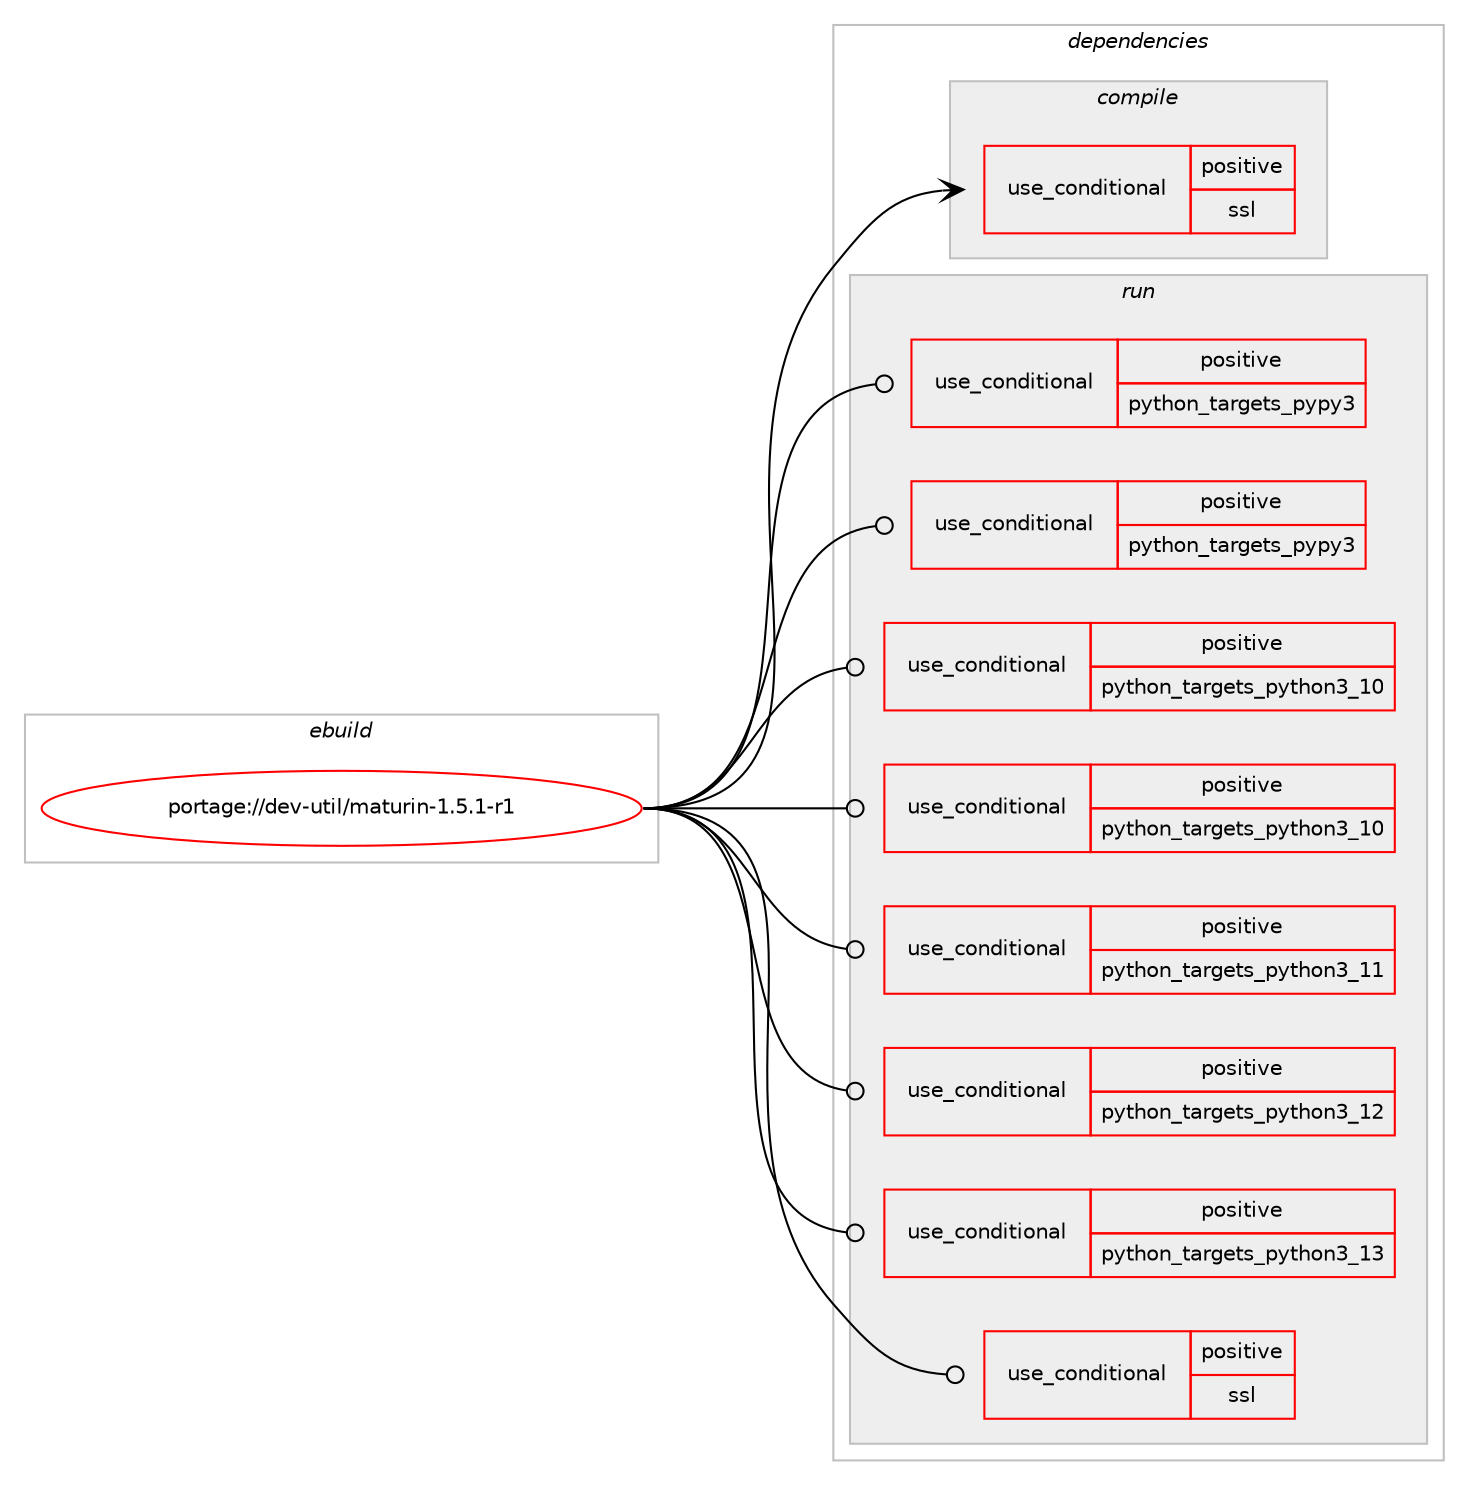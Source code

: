 digraph prolog {

# *************
# Graph options
# *************

newrank=true;
concentrate=true;
compound=true;
graph [rankdir=LR,fontname=Helvetica,fontsize=10,ranksep=1.5];#, ranksep=2.5, nodesep=0.2];
edge  [arrowhead=vee];
node  [fontname=Helvetica,fontsize=10];

# **********
# The ebuild
# **********

subgraph cluster_leftcol {
color=gray;
rank=same;
label=<<i>ebuild</i>>;
id [label="portage://dev-util/maturin-1.5.1-r1", color=red, width=4, href="../dev-util/maturin-1.5.1-r1.svg"];
}

# ****************
# The dependencies
# ****************

subgraph cluster_midcol {
color=gray;
label=<<i>dependencies</i>>;
subgraph cluster_compile {
fillcolor="#eeeeee";
style=filled;
label=<<i>compile</i>>;
subgraph cond59528 {
dependency110937 [label=<<TABLE BORDER="0" CELLBORDER="1" CELLSPACING="0" CELLPADDING="4"><TR><TD ROWSPAN="3" CELLPADDING="10">use_conditional</TD></TR><TR><TD>positive</TD></TR><TR><TD>ssl</TD></TR></TABLE>>, shape=none, color=red];
# *** BEGIN UNKNOWN DEPENDENCY TYPE (TODO) ***
# dependency110937 -> package_dependency(portage://dev-util/maturin-1.5.1-r1,install,no,dev-libs,openssl,none,[,,],any_same_slot,[])
# *** END UNKNOWN DEPENDENCY TYPE (TODO) ***

}
id:e -> dependency110937:w [weight=20,style="solid",arrowhead="vee"];
}
subgraph cluster_compileandrun {
fillcolor="#eeeeee";
style=filled;
label=<<i>compile and run</i>>;
}
subgraph cluster_run {
fillcolor="#eeeeee";
style=filled;
label=<<i>run</i>>;
subgraph cond59529 {
dependency110938 [label=<<TABLE BORDER="0" CELLBORDER="1" CELLSPACING="0" CELLPADDING="4"><TR><TD ROWSPAN="3" CELLPADDING="10">use_conditional</TD></TR><TR><TD>positive</TD></TR><TR><TD>python_targets_pypy3</TD></TR></TABLE>>, shape=none, color=red];
# *** BEGIN UNKNOWN DEPENDENCY TYPE (TODO) ***
# dependency110938 -> package_dependency(portage://dev-util/maturin-1.5.1-r1,run,no,dev-python,pypy3,none,[,,],any_same_slot,[])
# *** END UNKNOWN DEPENDENCY TYPE (TODO) ***

}
id:e -> dependency110938:w [weight=20,style="solid",arrowhead="odot"];
subgraph cond59530 {
dependency110939 [label=<<TABLE BORDER="0" CELLBORDER="1" CELLSPACING="0" CELLPADDING="4"><TR><TD ROWSPAN="3" CELLPADDING="10">use_conditional</TD></TR><TR><TD>positive</TD></TR><TR><TD>python_targets_pypy3</TD></TR></TABLE>>, shape=none, color=red];
# *** BEGIN UNKNOWN DEPENDENCY TYPE (TODO) ***
# dependency110939 -> package_dependency(portage://dev-util/maturin-1.5.1-r1,run,no,dev-python,tomli,none,[,,],[],[use(optenable(python_targets_pypy3),negative),use(optenable(python_targets_python3_10),negative)])
# *** END UNKNOWN DEPENDENCY TYPE (TODO) ***

}
id:e -> dependency110939:w [weight=20,style="solid",arrowhead="odot"];
subgraph cond59531 {
dependency110940 [label=<<TABLE BORDER="0" CELLBORDER="1" CELLSPACING="0" CELLPADDING="4"><TR><TD ROWSPAN="3" CELLPADDING="10">use_conditional</TD></TR><TR><TD>positive</TD></TR><TR><TD>python_targets_python3_10</TD></TR></TABLE>>, shape=none, color=red];
# *** BEGIN UNKNOWN DEPENDENCY TYPE (TODO) ***
# dependency110940 -> package_dependency(portage://dev-util/maturin-1.5.1-r1,run,no,dev-lang,python,none,[,,],[slot(3.10)],[])
# *** END UNKNOWN DEPENDENCY TYPE (TODO) ***

}
id:e -> dependency110940:w [weight=20,style="solid",arrowhead="odot"];
subgraph cond59532 {
dependency110941 [label=<<TABLE BORDER="0" CELLBORDER="1" CELLSPACING="0" CELLPADDING="4"><TR><TD ROWSPAN="3" CELLPADDING="10">use_conditional</TD></TR><TR><TD>positive</TD></TR><TR><TD>python_targets_python3_10</TD></TR></TABLE>>, shape=none, color=red];
# *** BEGIN UNKNOWN DEPENDENCY TYPE (TODO) ***
# dependency110941 -> package_dependency(portage://dev-util/maturin-1.5.1-r1,run,no,dev-python,tomli,none,[,,],[],[use(optenable(python_targets_pypy3),negative),use(optenable(python_targets_python3_10),negative)])
# *** END UNKNOWN DEPENDENCY TYPE (TODO) ***

}
id:e -> dependency110941:w [weight=20,style="solid",arrowhead="odot"];
subgraph cond59533 {
dependency110942 [label=<<TABLE BORDER="0" CELLBORDER="1" CELLSPACING="0" CELLPADDING="4"><TR><TD ROWSPAN="3" CELLPADDING="10">use_conditional</TD></TR><TR><TD>positive</TD></TR><TR><TD>python_targets_python3_11</TD></TR></TABLE>>, shape=none, color=red];
# *** BEGIN UNKNOWN DEPENDENCY TYPE (TODO) ***
# dependency110942 -> package_dependency(portage://dev-util/maturin-1.5.1-r1,run,no,dev-lang,python,none,[,,],[slot(3.11)],[])
# *** END UNKNOWN DEPENDENCY TYPE (TODO) ***

}
id:e -> dependency110942:w [weight=20,style="solid",arrowhead="odot"];
subgraph cond59534 {
dependency110943 [label=<<TABLE BORDER="0" CELLBORDER="1" CELLSPACING="0" CELLPADDING="4"><TR><TD ROWSPAN="3" CELLPADDING="10">use_conditional</TD></TR><TR><TD>positive</TD></TR><TR><TD>python_targets_python3_12</TD></TR></TABLE>>, shape=none, color=red];
# *** BEGIN UNKNOWN DEPENDENCY TYPE (TODO) ***
# dependency110943 -> package_dependency(portage://dev-util/maturin-1.5.1-r1,run,no,dev-lang,python,none,[,,],[slot(3.12)],[])
# *** END UNKNOWN DEPENDENCY TYPE (TODO) ***

}
id:e -> dependency110943:w [weight=20,style="solid",arrowhead="odot"];
subgraph cond59535 {
dependency110944 [label=<<TABLE BORDER="0" CELLBORDER="1" CELLSPACING="0" CELLPADDING="4"><TR><TD ROWSPAN="3" CELLPADDING="10">use_conditional</TD></TR><TR><TD>positive</TD></TR><TR><TD>python_targets_python3_13</TD></TR></TABLE>>, shape=none, color=red];
# *** BEGIN UNKNOWN DEPENDENCY TYPE (TODO) ***
# dependency110944 -> package_dependency(portage://dev-util/maturin-1.5.1-r1,run,no,dev-lang,python,none,[,,],[slot(3.13)],[])
# *** END UNKNOWN DEPENDENCY TYPE (TODO) ***

}
id:e -> dependency110944:w [weight=20,style="solid",arrowhead="odot"];
subgraph cond59536 {
dependency110945 [label=<<TABLE BORDER="0" CELLBORDER="1" CELLSPACING="0" CELLPADDING="4"><TR><TD ROWSPAN="3" CELLPADDING="10">use_conditional</TD></TR><TR><TD>positive</TD></TR><TR><TD>ssl</TD></TR></TABLE>>, shape=none, color=red];
# *** BEGIN UNKNOWN DEPENDENCY TYPE (TODO) ***
# dependency110945 -> package_dependency(portage://dev-util/maturin-1.5.1-r1,run,no,dev-libs,openssl,none,[,,],any_same_slot,[])
# *** END UNKNOWN DEPENDENCY TYPE (TODO) ***

}
id:e -> dependency110945:w [weight=20,style="solid",arrowhead="odot"];
}
}

# **************
# The candidates
# **************

subgraph cluster_choices {
rank=same;
color=gray;
label=<<i>candidates</i>>;

}

}
